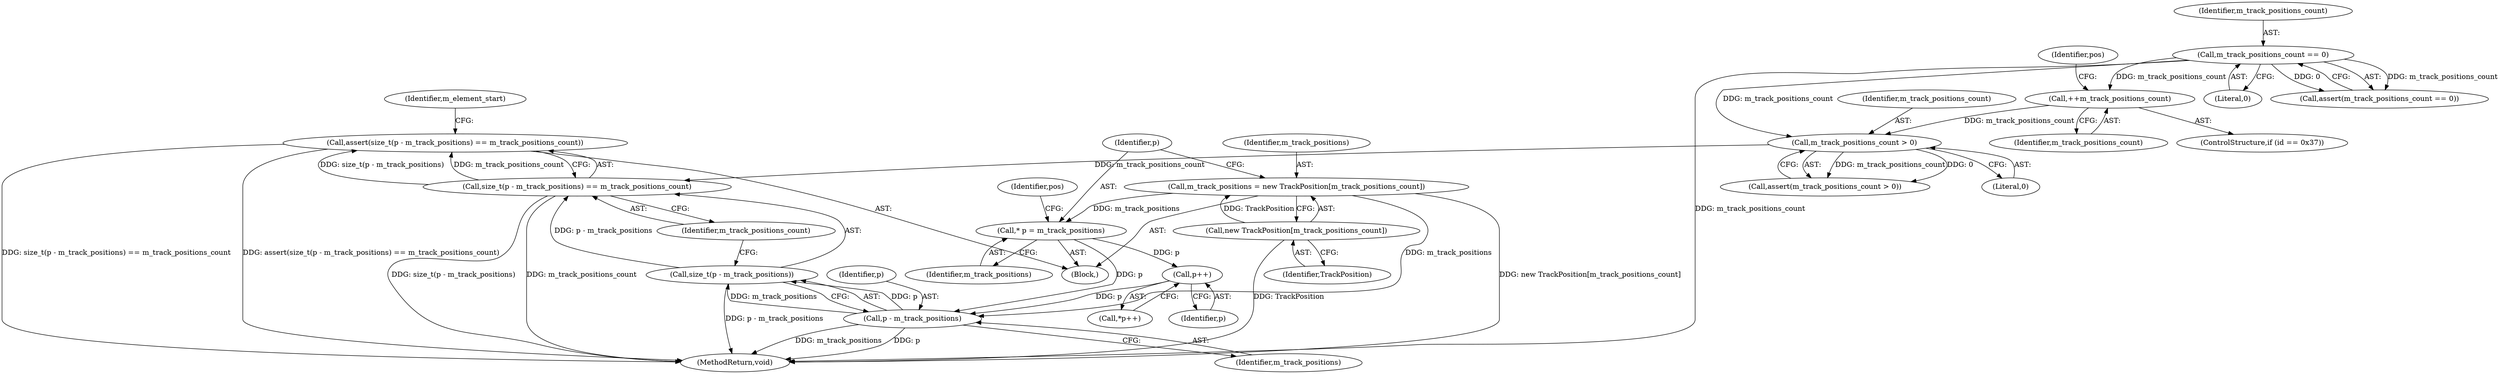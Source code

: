 digraph "1_Android_04839626ed859623901ebd3a5fd483982186b59d_157@API" {
"1000360" [label="(Call,assert(size_t(p - m_track_positions) == m_track_positions_count))"];
"1000361" [label="(Call,size_t(p - m_track_positions) == m_track_positions_count)"];
"1000362" [label="(Call,size_t(p - m_track_positions))"];
"1000363" [label="(Call,p - m_track_positions)"];
"1000347" [label="(Call,p++)"];
"1000280" [label="(Call,* p = m_track_positions)"];
"1000275" [label="(Call,m_track_positions = new TrackPosition[m_track_positions_count])"];
"1000277" [label="(Call,new TrackPosition[m_track_positions_count])"];
"1000272" [label="(Call,m_track_positions_count > 0)"];
"1000258" [label="(Call,++m_track_positions_count)"];
"1000128" [label="(Call,m_track_positions_count == 0)"];
"1000346" [label="(Call,*p++)"];
"1000278" [label="(Identifier,TrackPosition)"];
"1000277" [label="(Call,new TrackPosition[m_track_positions_count])"];
"1000276" [label="(Identifier,m_track_positions)"];
"1000360" [label="(Call,assert(size_t(p - m_track_positions) == m_track_positions_count))"];
"1000282" [label="(Identifier,m_track_positions)"];
"1000281" [label="(Identifier,p)"];
"1000373" [label="(MethodReturn,void)"];
"1000363" [label="(Call,p - m_track_positions)"];
"1000274" [label="(Literal,0)"];
"1000130" [label="(Literal,0)"];
"1000365" [label="(Identifier,m_track_positions)"];
"1000271" [label="(Call,assert(m_track_positions_count > 0))"];
"1000129" [label="(Identifier,m_track_positions_count)"];
"1000259" [label="(Identifier,m_track_positions_count)"];
"1000261" [label="(Identifier,pos)"];
"1000284" [label="(Identifier,pos)"];
"1000280" [label="(Call,* p = m_track_positions)"];
"1000273" [label="(Identifier,m_track_positions_count)"];
"1000258" [label="(Call,++m_track_positions_count)"];
"1000117" [label="(Block,)"];
"1000275" [label="(Call,m_track_positions = new TrackPosition[m_track_positions_count])"];
"1000127" [label="(Call,assert(m_track_positions_count == 0))"];
"1000347" [label="(Call,p++)"];
"1000368" [label="(Identifier,m_element_start)"];
"1000361" [label="(Call,size_t(p - m_track_positions) == m_track_positions_count)"];
"1000348" [label="(Identifier,p)"];
"1000272" [label="(Call,m_track_positions_count > 0)"];
"1000366" [label="(Identifier,m_track_positions_count)"];
"1000254" [label="(ControlStructure,if (id == 0x37))"];
"1000128" [label="(Call,m_track_positions_count == 0)"];
"1000362" [label="(Call,size_t(p - m_track_positions))"];
"1000364" [label="(Identifier,p)"];
"1000360" -> "1000117"  [label="AST: "];
"1000360" -> "1000361"  [label="CFG: "];
"1000361" -> "1000360"  [label="AST: "];
"1000368" -> "1000360"  [label="CFG: "];
"1000360" -> "1000373"  [label="DDG: size_t(p - m_track_positions) == m_track_positions_count"];
"1000360" -> "1000373"  [label="DDG: assert(size_t(p - m_track_positions) == m_track_positions_count)"];
"1000361" -> "1000360"  [label="DDG: size_t(p - m_track_positions)"];
"1000361" -> "1000360"  [label="DDG: m_track_positions_count"];
"1000361" -> "1000366"  [label="CFG: "];
"1000362" -> "1000361"  [label="AST: "];
"1000366" -> "1000361"  [label="AST: "];
"1000361" -> "1000373"  [label="DDG: m_track_positions_count"];
"1000361" -> "1000373"  [label="DDG: size_t(p - m_track_positions)"];
"1000362" -> "1000361"  [label="DDG: p - m_track_positions"];
"1000272" -> "1000361"  [label="DDG: m_track_positions_count"];
"1000362" -> "1000363"  [label="CFG: "];
"1000363" -> "1000362"  [label="AST: "];
"1000366" -> "1000362"  [label="CFG: "];
"1000362" -> "1000373"  [label="DDG: p - m_track_positions"];
"1000363" -> "1000362"  [label="DDG: p"];
"1000363" -> "1000362"  [label="DDG: m_track_positions"];
"1000363" -> "1000365"  [label="CFG: "];
"1000364" -> "1000363"  [label="AST: "];
"1000365" -> "1000363"  [label="AST: "];
"1000363" -> "1000373"  [label="DDG: m_track_positions"];
"1000363" -> "1000373"  [label="DDG: p"];
"1000347" -> "1000363"  [label="DDG: p"];
"1000280" -> "1000363"  [label="DDG: p"];
"1000275" -> "1000363"  [label="DDG: m_track_positions"];
"1000347" -> "1000346"  [label="AST: "];
"1000347" -> "1000348"  [label="CFG: "];
"1000348" -> "1000347"  [label="AST: "];
"1000346" -> "1000347"  [label="CFG: "];
"1000280" -> "1000347"  [label="DDG: p"];
"1000280" -> "1000117"  [label="AST: "];
"1000280" -> "1000282"  [label="CFG: "];
"1000281" -> "1000280"  [label="AST: "];
"1000282" -> "1000280"  [label="AST: "];
"1000284" -> "1000280"  [label="CFG: "];
"1000275" -> "1000280"  [label="DDG: m_track_positions"];
"1000275" -> "1000117"  [label="AST: "];
"1000275" -> "1000277"  [label="CFG: "];
"1000276" -> "1000275"  [label="AST: "];
"1000277" -> "1000275"  [label="AST: "];
"1000281" -> "1000275"  [label="CFG: "];
"1000275" -> "1000373"  [label="DDG: new TrackPosition[m_track_positions_count]"];
"1000277" -> "1000275"  [label="DDG: TrackPosition"];
"1000277" -> "1000278"  [label="CFG: "];
"1000278" -> "1000277"  [label="AST: "];
"1000277" -> "1000373"  [label="DDG: TrackPosition"];
"1000272" -> "1000271"  [label="AST: "];
"1000272" -> "1000274"  [label="CFG: "];
"1000273" -> "1000272"  [label="AST: "];
"1000274" -> "1000272"  [label="AST: "];
"1000271" -> "1000272"  [label="CFG: "];
"1000272" -> "1000271"  [label="DDG: m_track_positions_count"];
"1000272" -> "1000271"  [label="DDG: 0"];
"1000258" -> "1000272"  [label="DDG: m_track_positions_count"];
"1000128" -> "1000272"  [label="DDG: m_track_positions_count"];
"1000258" -> "1000254"  [label="AST: "];
"1000258" -> "1000259"  [label="CFG: "];
"1000259" -> "1000258"  [label="AST: "];
"1000261" -> "1000258"  [label="CFG: "];
"1000128" -> "1000258"  [label="DDG: m_track_positions_count"];
"1000128" -> "1000127"  [label="AST: "];
"1000128" -> "1000130"  [label="CFG: "];
"1000129" -> "1000128"  [label="AST: "];
"1000130" -> "1000128"  [label="AST: "];
"1000127" -> "1000128"  [label="CFG: "];
"1000128" -> "1000373"  [label="DDG: m_track_positions_count"];
"1000128" -> "1000127"  [label="DDG: m_track_positions_count"];
"1000128" -> "1000127"  [label="DDG: 0"];
}
